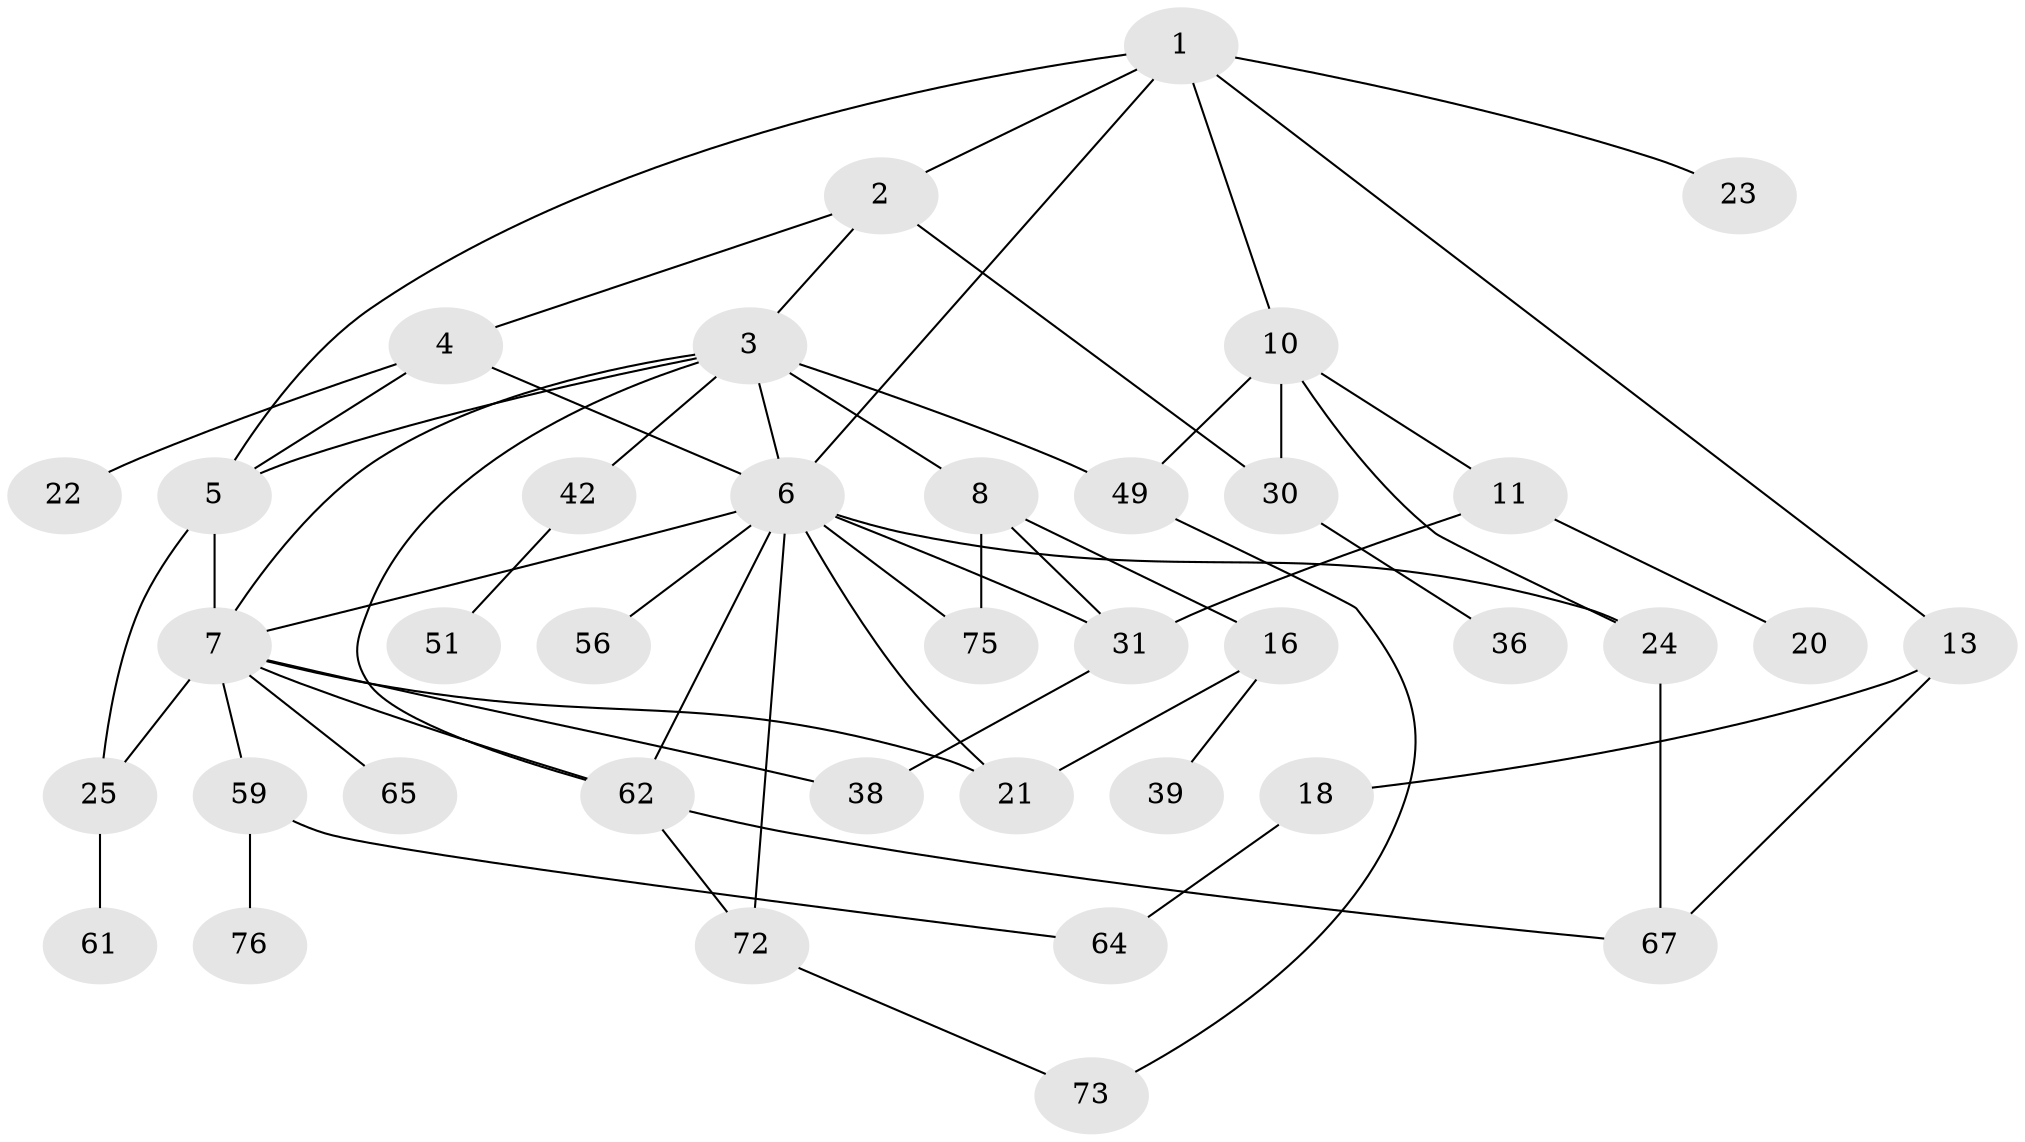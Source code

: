 // original degree distribution, {7: 0.02631578947368421, 4: 0.09210526315789473, 8: 0.013157894736842105, 5: 0.039473684210526314, 3: 0.3026315789473684, 2: 0.25, 6: 0.013157894736842105, 1: 0.2631578947368421}
// Generated by graph-tools (version 1.1) at 2025/13/03/09/25 04:13:38]
// undirected, 38 vertices, 60 edges
graph export_dot {
graph [start="1"]
  node [color=gray90,style=filled];
  1 [super="+52"];
  2;
  3;
  4 [super="+47"];
  5 [super="+46"];
  6 [super="+9"];
  7 [super="+17+19"];
  8 [super="+58"];
  10 [super="+15+43"];
  11 [super="+44"];
  13 [super="+66"];
  16;
  18;
  20;
  21 [super="+29+71"];
  22 [super="+54"];
  23 [super="+37+34"];
  24 [super="+27"];
  25;
  30 [super="+33"];
  31 [super="+45"];
  36;
  38;
  39 [super="+40"];
  42 [super="+50"];
  49;
  51 [super="+53+70"];
  56;
  59;
  61;
  62 [super="+68"];
  64;
  65;
  67;
  72;
  73;
  75;
  76;
  1 -- 2;
  1 -- 6;
  1 -- 10;
  1 -- 13;
  1 -- 23;
  1 -- 5;
  2 -- 3;
  2 -- 4;
  2 -- 30;
  3 -- 7;
  3 -- 8;
  3 -- 42;
  3 -- 6;
  3 -- 49;
  3 -- 5;
  3 -- 62;
  4 -- 5;
  4 -- 22;
  4 -- 6;
  5 -- 25;
  5 -- 7;
  6 -- 7;
  6 -- 72;
  6 -- 75;
  6 -- 21;
  6 -- 24;
  6 -- 56;
  6 -- 62;
  6 -- 31;
  7 -- 65;
  7 -- 21;
  7 -- 38;
  7 -- 25;
  7 -- 59;
  7 -- 62;
  8 -- 16;
  8 -- 75;
  8 -- 31;
  10 -- 11;
  10 -- 49;
  10 -- 30;
  10 -- 24;
  11 -- 20;
  11 -- 31;
  13 -- 18;
  13 -- 67;
  16 -- 21;
  16 -- 39;
  18 -- 64;
  24 -- 67;
  25 -- 61;
  30 -- 36;
  31 -- 38;
  42 -- 51;
  49 -- 73;
  59 -- 64;
  59 -- 76;
  62 -- 72;
  62 -- 67;
  72 -- 73;
}
